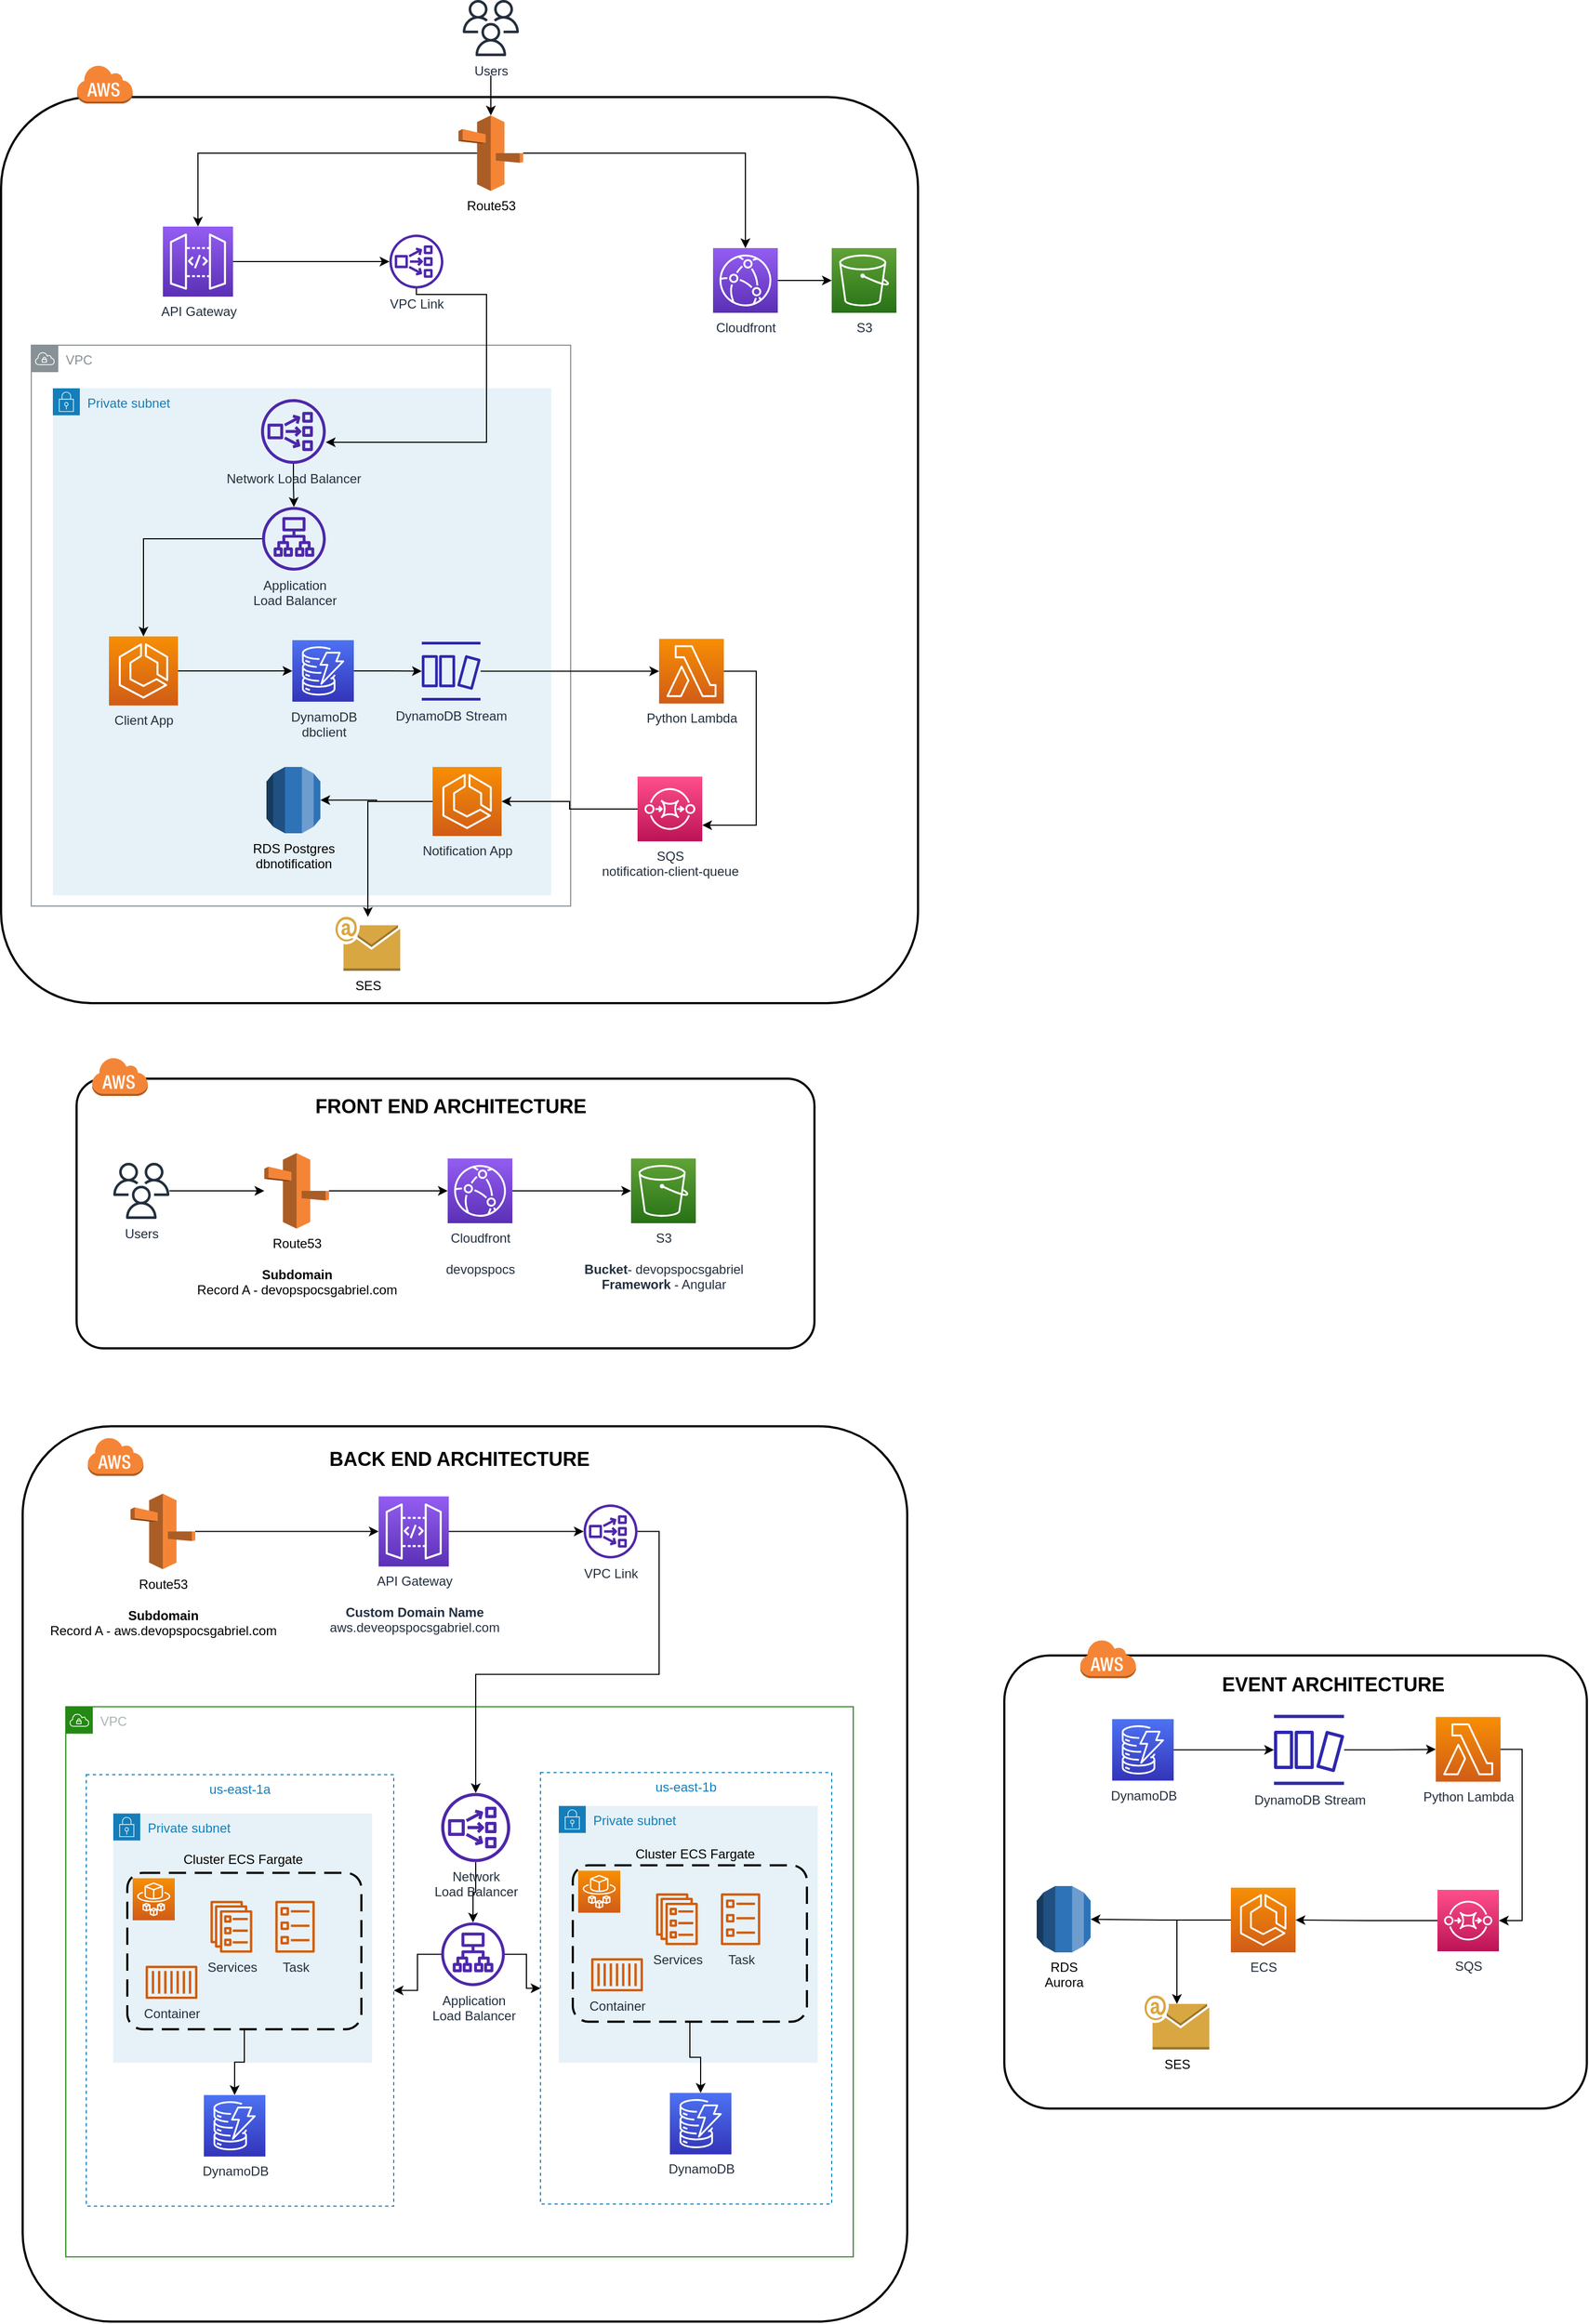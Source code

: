 <mxfile version="21.6.8" type="device">
  <diagram name="Page-1" id="bIdQe-m2kFQkSlxMBiym">
    <mxGraphModel dx="2876" dy="1183" grid="1" gridSize="10" guides="1" tooltips="1" connect="1" arrows="1" fold="1" page="1" pageScale="1" pageWidth="850" pageHeight="1100" math="0" shadow="0">
      <root>
        <mxCell id="0" />
        <mxCell id="1" parent="0" />
        <mxCell id="cJTnM7eICkPb2Z1HvQna-69" value="" style="rounded=1;arcSize=10;dashed=0;strokeWidth=2;" parent="1" vertex="1">
          <mxGeometry x="170" y="1564.75" width="540" height="420" as="geometry" />
        </mxCell>
        <mxCell id="cJTnM7eICkPb2Z1HvQna-52" value="" style="rounded=1;arcSize=10;dashed=0;strokeWidth=2;" parent="1" vertex="1">
          <mxGeometry x="-740" y="1352.25" width="820" height="830" as="geometry" />
        </mxCell>
        <mxCell id="cJTnM7eICkPb2Z1HvQna-22" value="VPC" style="points=[[0,0],[0.25,0],[0.5,0],[0.75,0],[1,0],[1,0.25],[1,0.5],[1,0.75],[1,1],[0.75,1],[0.5,1],[0.25,1],[0,1],[0,0.75],[0,0.5],[0,0.25]];outlineConnect=0;gradientColor=none;html=1;whiteSpace=wrap;fontSize=12;fontStyle=0;container=1;pointerEvents=0;collapsible=0;recursiveResize=0;shape=mxgraph.aws4.group;grIcon=mxgraph.aws4.group_vpc;strokeColor=#248814;fillColor=none;verticalAlign=top;align=left;spacingLeft=30;fontColor=#AAB7B8;dashed=0;" parent="1" vertex="1">
          <mxGeometry x="-700" y="1612.25" width="730" height="510" as="geometry" />
        </mxCell>
        <mxCell id="cJTnM7eICkPb2Z1HvQna-28" value="us-east-1b" style="fillColor=none;strokeColor=#147EBA;dashed=1;verticalAlign=top;fontStyle=0;fontColor=#147EBA;whiteSpace=wrap;html=1;" parent="cJTnM7eICkPb2Z1HvQna-22" vertex="1">
          <mxGeometry x="440" y="61" width="270" height="400" as="geometry" />
        </mxCell>
        <mxCell id="cJTnM7eICkPb2Z1HvQna-27" value="us-east-1a" style="fillColor=none;strokeColor=#147EBA;dashed=1;verticalAlign=top;fontStyle=0;fontColor=#147EBA;whiteSpace=wrap;html=1;" parent="cJTnM7eICkPb2Z1HvQna-22" vertex="1">
          <mxGeometry x="19" y="63" width="285" height="400" as="geometry" />
        </mxCell>
        <mxCell id="mU7p_I5N7rHKl6342Qa2-10" style="edgeStyle=orthogonalEdgeStyle;rounded=0;orthogonalLoop=1;jettySize=auto;html=1;" parent="cJTnM7eICkPb2Z1HvQna-22" source="cJTnM7eICkPb2Z1HvQna-20" target="cJTnM7eICkPb2Z1HvQna-28" edge="1">
          <mxGeometry relative="1" as="geometry" />
        </mxCell>
        <mxCell id="mU7p_I5N7rHKl6342Qa2-11" style="edgeStyle=orthogonalEdgeStyle;rounded=0;orthogonalLoop=1;jettySize=auto;html=1;" parent="cJTnM7eICkPb2Z1HvQna-22" source="cJTnM7eICkPb2Z1HvQna-20" target="cJTnM7eICkPb2Z1HvQna-27" edge="1">
          <mxGeometry relative="1" as="geometry" />
        </mxCell>
        <mxCell id="cJTnM7eICkPb2Z1HvQna-20" value="Application &lt;br&gt;Load Balancer" style="sketch=0;outlineConnect=0;fontColor=#232F3E;gradientColor=none;fillColor=#4D27AA;strokeColor=none;dashed=0;verticalLabelPosition=bottom;verticalAlign=top;align=center;html=1;fontSize=12;fontStyle=0;aspect=fixed;pointerEvents=1;shape=mxgraph.aws4.application_load_balancer;" parent="cJTnM7eICkPb2Z1HvQna-22" vertex="1">
          <mxGeometry x="348" y="200" width="59" height="59" as="geometry" />
        </mxCell>
        <mxCell id="cJTnM7eICkPb2Z1HvQna-19" value="Private subnet" style="points=[[0,0],[0.25,0],[0.5,0],[0.75,0],[1,0],[1,0.25],[1,0.5],[1,0.75],[1,1],[0.75,1],[0.5,1],[0.25,1],[0,1],[0,0.75],[0,0.5],[0,0.25]];outlineConnect=0;gradientColor=none;html=1;whiteSpace=wrap;fontSize=12;fontStyle=0;container=1;pointerEvents=0;collapsible=0;recursiveResize=0;shape=mxgraph.aws4.group;grIcon=mxgraph.aws4.group_security_group;grStroke=0;strokeColor=#147EBA;fillColor=#E6F2F8;verticalAlign=top;align=left;spacingLeft=30;fontColor=#147EBA;dashed=0;" parent="cJTnM7eICkPb2Z1HvQna-22" vertex="1">
          <mxGeometry x="44" y="99" width="240" height="231" as="geometry" />
        </mxCell>
        <mxCell id="cJTnM7eICkPb2Z1HvQna-29" value="" style="rounded=1;arcSize=10;dashed=1;strokeColor=#000000;fillColor=none;gradientColor=none;dashPattern=8 4;strokeWidth=2;" parent="cJTnM7eICkPb2Z1HvQna-19" vertex="1">
          <mxGeometry x="13" y="55" width="217" height="145" as="geometry" />
        </mxCell>
        <mxCell id="cJTnM7eICkPb2Z1HvQna-30" value="" style="sketch=0;points=[[0,0,0],[0.25,0,0],[0.5,0,0],[0.75,0,0],[1,0,0],[0,1,0],[0.25,1,0],[0.5,1,0],[0.75,1,0],[1,1,0],[0,0.25,0],[0,0.5,0],[0,0.75,0],[1,0.25,0],[1,0.5,0],[1,0.75,0]];outlineConnect=0;fontColor=#232F3E;gradientColor=#F78E04;gradientDirection=north;fillColor=#D05C17;strokeColor=#ffffff;dashed=0;verticalLabelPosition=bottom;verticalAlign=top;align=center;html=1;fontSize=12;fontStyle=0;aspect=fixed;shape=mxgraph.aws4.resourceIcon;resIcon=mxgraph.aws4.fargate;" parent="cJTnM7eICkPb2Z1HvQna-19" vertex="1">
          <mxGeometry x="18" y="60" width="39" height="39" as="geometry" />
        </mxCell>
        <mxCell id="cJTnM7eICkPb2Z1HvQna-31" value="Task" style="sketch=0;outlineConnect=0;fontColor=#232F3E;gradientColor=none;fillColor=#D45B07;strokeColor=none;dashed=0;verticalLabelPosition=bottom;verticalAlign=top;align=center;html=1;fontSize=12;fontStyle=0;aspect=fixed;pointerEvents=1;shape=mxgraph.aws4.ecs_task;" parent="cJTnM7eICkPb2Z1HvQna-19" vertex="1">
          <mxGeometry x="150" y="81" width="37" height="48" as="geometry" />
        </mxCell>
        <mxCell id="cJTnM7eICkPb2Z1HvQna-32" value="Services" style="sketch=0;outlineConnect=0;fontColor=#232F3E;gradientColor=none;fillColor=#D45B07;strokeColor=none;dashed=0;verticalLabelPosition=bottom;verticalAlign=top;align=center;html=1;fontSize=12;fontStyle=0;aspect=fixed;pointerEvents=1;shape=mxgraph.aws4.ecs_service;" parent="cJTnM7eICkPb2Z1HvQna-19" vertex="1">
          <mxGeometry x="90" y="81" width="39" height="48" as="geometry" />
        </mxCell>
        <mxCell id="cJTnM7eICkPb2Z1HvQna-33" value="Container" style="sketch=0;outlineConnect=0;fontColor=#232F3E;gradientColor=none;fillColor=#D45B07;strokeColor=none;dashed=0;verticalLabelPosition=bottom;verticalAlign=top;align=center;html=1;fontSize=12;fontStyle=0;aspect=fixed;pointerEvents=1;shape=mxgraph.aws4.container_1;" parent="cJTnM7eICkPb2Z1HvQna-19" vertex="1">
          <mxGeometry x="30" y="141" width="48" height="31" as="geometry" />
        </mxCell>
        <mxCell id="cJTnM7eICkPb2Z1HvQna-34" value="Private subnet" style="points=[[0,0],[0.25,0],[0.5,0],[0.75,0],[1,0],[1,0.25],[1,0.5],[1,0.75],[1,1],[0.75,1],[0.5,1],[0.25,1],[0,1],[0,0.75],[0,0.5],[0,0.25]];outlineConnect=0;gradientColor=none;html=1;whiteSpace=wrap;fontSize=12;fontStyle=0;container=1;pointerEvents=0;collapsible=0;recursiveResize=0;shape=mxgraph.aws4.group;grIcon=mxgraph.aws4.group_security_group;grStroke=0;strokeColor=#147EBA;fillColor=#E6F2F8;verticalAlign=top;align=left;spacingLeft=30;fontColor=#147EBA;dashed=0;" parent="cJTnM7eICkPb2Z1HvQna-22" vertex="1">
          <mxGeometry x="457" y="92" width="240" height="238" as="geometry" />
        </mxCell>
        <mxCell id="cJTnM7eICkPb2Z1HvQna-35" value="" style="rounded=1;arcSize=10;dashed=1;strokeColor=#000000;fillColor=none;gradientColor=none;dashPattern=8 4;strokeWidth=2;" parent="cJTnM7eICkPb2Z1HvQna-34" vertex="1">
          <mxGeometry x="13" y="55" width="217" height="145" as="geometry" />
        </mxCell>
        <mxCell id="cJTnM7eICkPb2Z1HvQna-36" value="" style="sketch=0;points=[[0,0,0],[0.25,0,0],[0.5,0,0],[0.75,0,0],[1,0,0],[0,1,0],[0.25,1,0],[0.5,1,0],[0.75,1,0],[1,1,0],[0,0.25,0],[0,0.5,0],[0,0.75,0],[1,0.25,0],[1,0.5,0],[1,0.75,0]];outlineConnect=0;fontColor=#232F3E;gradientColor=#F78E04;gradientDirection=north;fillColor=#D05C17;strokeColor=#ffffff;dashed=0;verticalLabelPosition=bottom;verticalAlign=top;align=center;html=1;fontSize=12;fontStyle=0;aspect=fixed;shape=mxgraph.aws4.resourceIcon;resIcon=mxgraph.aws4.fargate;" parent="cJTnM7eICkPb2Z1HvQna-34" vertex="1">
          <mxGeometry x="18" y="60" width="39" height="39" as="geometry" />
        </mxCell>
        <mxCell id="cJTnM7eICkPb2Z1HvQna-37" value="Task" style="sketch=0;outlineConnect=0;fontColor=#232F3E;gradientColor=none;fillColor=#D45B07;strokeColor=none;dashed=0;verticalLabelPosition=bottom;verticalAlign=top;align=center;html=1;fontSize=12;fontStyle=0;aspect=fixed;pointerEvents=1;shape=mxgraph.aws4.ecs_task;" parent="cJTnM7eICkPb2Z1HvQna-34" vertex="1">
          <mxGeometry x="150" y="81" width="37" height="48" as="geometry" />
        </mxCell>
        <mxCell id="cJTnM7eICkPb2Z1HvQna-38" value="Services" style="sketch=0;outlineConnect=0;fontColor=#232F3E;gradientColor=none;fillColor=#D45B07;strokeColor=none;dashed=0;verticalLabelPosition=bottom;verticalAlign=top;align=center;html=1;fontSize=12;fontStyle=0;aspect=fixed;pointerEvents=1;shape=mxgraph.aws4.ecs_service;" parent="cJTnM7eICkPb2Z1HvQna-34" vertex="1">
          <mxGeometry x="90" y="81" width="39" height="48" as="geometry" />
        </mxCell>
        <mxCell id="cJTnM7eICkPb2Z1HvQna-39" value="Container" style="sketch=0;outlineConnect=0;fontColor=#232F3E;gradientColor=none;fillColor=#D45B07;strokeColor=none;dashed=0;verticalLabelPosition=bottom;verticalAlign=top;align=center;html=1;fontSize=12;fontStyle=0;aspect=fixed;pointerEvents=1;shape=mxgraph.aws4.container_1;" parent="cJTnM7eICkPb2Z1HvQna-34" vertex="1">
          <mxGeometry x="30" y="141" width="48" height="31" as="geometry" />
        </mxCell>
        <mxCell id="cJTnM7eICkPb2Z1HvQna-40" value="Cluster ECS Fargate" style="text;html=1;strokeColor=none;fillColor=none;align=center;verticalAlign=middle;whiteSpace=wrap;rounded=0;" parent="cJTnM7eICkPb2Z1HvQna-22" vertex="1">
          <mxGeometry x="106.5" y="127" width="115" height="30" as="geometry" />
        </mxCell>
        <mxCell id="cJTnM7eICkPb2Z1HvQna-41" value="Cluster ECS Fargate" style="text;html=1;strokeColor=none;fillColor=none;align=center;verticalAlign=middle;whiteSpace=wrap;rounded=0;" parent="cJTnM7eICkPb2Z1HvQna-22" vertex="1">
          <mxGeometry x="525.5" y="122" width="115" height="30" as="geometry" />
        </mxCell>
        <mxCell id="cJTnM7eICkPb2Z1HvQna-42" value="DynamoDB" style="sketch=0;points=[[0,0,0],[0.25,0,0],[0.5,0,0],[0.75,0,0],[1,0,0],[0,1,0],[0.25,1,0],[0.5,1,0],[0.75,1,0],[1,1,0],[0,0.25,0],[0,0.5,0],[0,0.75,0],[1,0.25,0],[1,0.5,0],[1,0.75,0]];outlineConnect=0;fontColor=#232F3E;gradientColor=#4D72F3;gradientDirection=north;fillColor=#3334B9;strokeColor=#ffffff;dashed=0;verticalLabelPosition=bottom;verticalAlign=top;align=center;html=1;fontSize=12;fontStyle=0;aspect=fixed;shape=mxgraph.aws4.resourceIcon;resIcon=mxgraph.aws4.dynamodb;" parent="cJTnM7eICkPb2Z1HvQna-22" vertex="1">
          <mxGeometry x="128" y="360" width="57" height="57" as="geometry" />
        </mxCell>
        <mxCell id="cJTnM7eICkPb2Z1HvQna-45" value="DynamoDB" style="sketch=0;points=[[0,0,0],[0.25,0,0],[0.5,0,0],[0.75,0,0],[1,0,0],[0,1,0],[0.25,1,0],[0.5,1,0],[0.75,1,0],[1,1,0],[0,0.25,0],[0,0.5,0],[0,0.75,0],[1,0.25,0],[1,0.5,0],[1,0.75,0]];outlineConnect=0;fontColor=#232F3E;gradientColor=#4D72F3;gradientDirection=north;fillColor=#3334B9;strokeColor=#ffffff;dashed=0;verticalLabelPosition=bottom;verticalAlign=top;align=center;html=1;fontSize=12;fontStyle=0;aspect=fixed;shape=mxgraph.aws4.resourceIcon;resIcon=mxgraph.aws4.dynamodb;" parent="cJTnM7eICkPb2Z1HvQna-22" vertex="1">
          <mxGeometry x="560" y="358" width="57" height="57" as="geometry" />
        </mxCell>
        <mxCell id="cJTnM7eICkPb2Z1HvQna-50" style="edgeStyle=orthogonalEdgeStyle;rounded=0;orthogonalLoop=1;jettySize=auto;html=1;" parent="cJTnM7eICkPb2Z1HvQna-22" source="cJTnM7eICkPb2Z1HvQna-29" target="cJTnM7eICkPb2Z1HvQna-42" edge="1">
          <mxGeometry relative="1" as="geometry" />
        </mxCell>
        <mxCell id="cJTnM7eICkPb2Z1HvQna-51" style="edgeStyle=orthogonalEdgeStyle;rounded=0;orthogonalLoop=1;jettySize=auto;html=1;" parent="cJTnM7eICkPb2Z1HvQna-22" source="cJTnM7eICkPb2Z1HvQna-35" target="cJTnM7eICkPb2Z1HvQna-45" edge="1">
          <mxGeometry relative="1" as="geometry" />
        </mxCell>
        <mxCell id="mU7p_I5N7rHKl6342Qa2-9" style="edgeStyle=orthogonalEdgeStyle;rounded=0;orthogonalLoop=1;jettySize=auto;html=1;" parent="cJTnM7eICkPb2Z1HvQna-22" source="mU7p_I5N7rHKl6342Qa2-8" target="cJTnM7eICkPb2Z1HvQna-20" edge="1">
          <mxGeometry relative="1" as="geometry" />
        </mxCell>
        <mxCell id="mU7p_I5N7rHKl6342Qa2-8" value="Network &lt;br&gt;Load Balancer" style="sketch=0;outlineConnect=0;fontColor=#232F3E;gradientColor=none;fillColor=#4D27AA;strokeColor=none;dashed=0;verticalLabelPosition=bottom;verticalAlign=top;align=center;html=1;fontSize=12;fontStyle=0;aspect=fixed;pointerEvents=1;shape=mxgraph.aws4.network_load_balancer;" parent="cJTnM7eICkPb2Z1HvQna-22" vertex="1">
          <mxGeometry x="348" y="80" width="64" height="64" as="geometry" />
        </mxCell>
        <mxCell id="cJTnM7eICkPb2Z1HvQna-6" value="" style="rounded=1;arcSize=10;dashed=0;strokeWidth=2;" parent="1" vertex="1">
          <mxGeometry x="-690" y="1030" width="684" height="250" as="geometry" />
        </mxCell>
        <mxCell id="4QNFVDt9j0FX0xcUxFgS-77" value="" style="rounded=1;arcSize=10;dashed=0;strokeWidth=2;" parent="1" vertex="1">
          <mxGeometry x="-760" y="120" width="850" height="840" as="geometry" />
        </mxCell>
        <mxCell id="4QNFVDt9j0FX0xcUxFgS-61" value="Private subnet" style="points=[[0,0],[0.25,0],[0.5,0],[0.75,0],[1,0],[1,0.25],[1,0.5],[1,0.75],[1,1],[0.75,1],[0.5,1],[0.25,1],[0,1],[0,0.75],[0,0.5],[0,0.25]];outlineConnect=0;gradientColor=none;html=1;whiteSpace=wrap;fontSize=12;fontStyle=0;container=1;pointerEvents=0;collapsible=0;recursiveResize=0;shape=mxgraph.aws4.group;grIcon=mxgraph.aws4.group_security_group;grStroke=0;strokeColor=#147EBA;fillColor=#E6F2F8;verticalAlign=top;align=left;spacingLeft=30;fontColor=#147EBA;dashed=0;" parent="1" vertex="1">
          <mxGeometry x="-712" y="390" width="462" height="470" as="geometry" />
        </mxCell>
        <mxCell id="4QNFVDt9j0FX0xcUxFgS-63" value="VPC" style="sketch=0;outlineConnect=0;gradientColor=none;html=1;whiteSpace=wrap;fontSize=12;fontStyle=0;shape=mxgraph.aws4.group;grIcon=mxgraph.aws4.group_vpc;strokeColor=#879196;fillColor=none;verticalAlign=top;align=left;spacingLeft=30;fontColor=#879196;dashed=0;" parent="4QNFVDt9j0FX0xcUxFgS-61" vertex="1">
          <mxGeometry x="-20" y="-40" width="500" height="520" as="geometry" />
        </mxCell>
        <mxCell id="4QNFVDt9j0FX0xcUxFgS-36" value="Client App" style="sketch=0;points=[[0,0,0],[0.25,0,0],[0.5,0,0],[0.75,0,0],[1,0,0],[0,1,0],[0.25,1,0],[0.5,1,0],[0.75,1,0],[1,1,0],[0,0.25,0],[0,0.5,0],[0,0.75,0],[1,0.25,0],[1,0.5,0],[1,0.75,0]];outlineConnect=0;fontColor=#232F3E;gradientColor=#F78E04;gradientDirection=north;fillColor=#D05C17;strokeColor=#ffffff;dashed=0;verticalLabelPosition=bottom;verticalAlign=top;align=center;html=1;fontSize=12;fontStyle=0;aspect=fixed;shape=mxgraph.aws4.resourceIcon;resIcon=mxgraph.aws4.ecs;" parent="4QNFVDt9j0FX0xcUxFgS-61" vertex="1">
          <mxGeometry x="52" y="230" width="64" height="64" as="geometry" />
        </mxCell>
        <mxCell id="4QNFVDt9j0FX0xcUxFgS-35" value="RDS Postgres&lt;br&gt;dbnotification" style="outlineConnect=0;dashed=0;verticalLabelPosition=bottom;verticalAlign=top;align=center;html=1;shape=mxgraph.aws3.rds;fillColor=#2E73B8;gradientColor=none;" parent="4QNFVDt9j0FX0xcUxFgS-61" vertex="1">
          <mxGeometry x="198" y="351" width="50" height="61.5" as="geometry" />
        </mxCell>
        <mxCell id="mU7p_I5N7rHKl6342Qa2-4" style="edgeStyle=orthogonalEdgeStyle;rounded=0;orthogonalLoop=1;jettySize=auto;html=1;" parent="4QNFVDt9j0FX0xcUxFgS-61" source="4QNFVDt9j0FX0xcUxFgS-64" target="4QNFVDt9j0FX0xcUxFgS-36" edge="1">
          <mxGeometry relative="1" as="geometry" />
        </mxCell>
        <mxCell id="4QNFVDt9j0FX0xcUxFgS-64" value="Application &lt;br&gt;Load Balancer" style="sketch=0;outlineConnect=0;fontColor=#232F3E;gradientColor=none;fillColor=#4D27AA;strokeColor=none;dashed=0;verticalLabelPosition=bottom;verticalAlign=top;align=center;html=1;fontSize=12;fontStyle=0;aspect=fixed;pointerEvents=1;shape=mxgraph.aws4.application_load_balancer;" parent="4QNFVDt9j0FX0xcUxFgS-61" vertex="1">
          <mxGeometry x="194" y="110" width="59" height="59" as="geometry" />
        </mxCell>
        <mxCell id="mU7p_I5N7rHKl6342Qa2-3" style="edgeStyle=orthogonalEdgeStyle;rounded=0;orthogonalLoop=1;jettySize=auto;html=1;" parent="4QNFVDt9j0FX0xcUxFgS-61" source="mU7p_I5N7rHKl6342Qa2-1" target="4QNFVDt9j0FX0xcUxFgS-64" edge="1">
          <mxGeometry relative="1" as="geometry" />
        </mxCell>
        <mxCell id="mU7p_I5N7rHKl6342Qa2-1" value="Network Load Balancer" style="sketch=0;outlineConnect=0;fontColor=#232F3E;gradientColor=none;fillColor=#4D27AA;strokeColor=none;dashed=0;verticalLabelPosition=bottom;verticalAlign=top;align=center;html=1;fontSize=12;fontStyle=0;aspect=fixed;pointerEvents=1;shape=mxgraph.aws4.network_load_balancer;" parent="4QNFVDt9j0FX0xcUxFgS-61" vertex="1">
          <mxGeometry x="193" y="10" width="60" height="60" as="geometry" />
        </mxCell>
        <mxCell id="mU7p_I5N7rHKl6342Qa2-16" style="edgeStyle=orthogonalEdgeStyle;rounded=0;orthogonalLoop=1;jettySize=auto;html=1;" parent="4QNFVDt9j0FX0xcUxFgS-61" source="4QNFVDt9j0FX0xcUxFgS-31" target="mU7p_I5N7rHKl6342Qa2-15" edge="1">
          <mxGeometry relative="1" as="geometry" />
        </mxCell>
        <mxCell id="4QNFVDt9j0FX0xcUxFgS-31" value="DynamoDB&lt;br&gt;dbclient" style="sketch=0;points=[[0,0,0],[0.25,0,0],[0.5,0,0],[0.75,0,0],[1,0,0],[0,1,0],[0.25,1,0],[0.5,1,0],[0.75,1,0],[1,1,0],[0,0.25,0],[0,0.5,0],[0,0.75,0],[1,0.25,0],[1,0.5,0],[1,0.75,0]];outlineConnect=0;fontColor=#232F3E;gradientColor=#4D72F3;gradientDirection=north;fillColor=#3334B9;strokeColor=#ffffff;dashed=0;verticalLabelPosition=bottom;verticalAlign=top;align=center;html=1;fontSize=12;fontStyle=0;aspect=fixed;shape=mxgraph.aws4.resourceIcon;resIcon=mxgraph.aws4.dynamodb;" parent="4QNFVDt9j0FX0xcUxFgS-61" vertex="1">
          <mxGeometry x="222" y="233.5" width="57" height="57" as="geometry" />
        </mxCell>
        <mxCell id="mU7p_I5N7rHKl6342Qa2-14" value="" style="edgeStyle=orthogonalEdgeStyle;rounded=0;orthogonalLoop=1;jettySize=auto;html=1;" parent="4QNFVDt9j0FX0xcUxFgS-61" source="4QNFVDt9j0FX0xcUxFgS-36" target="4QNFVDt9j0FX0xcUxFgS-31" edge="1">
          <mxGeometry relative="1" as="geometry">
            <mxPoint x="253" y="262" as="sourcePoint" />
            <mxPoint x="553" y="224" as="targetPoint" />
          </mxGeometry>
        </mxCell>
        <mxCell id="mU7p_I5N7rHKl6342Qa2-15" value="DynamoDB Stream" style="sketch=0;outlineConnect=0;fontColor=#232F3E;gradientColor=none;fillColor=#2E27AD;strokeColor=none;dashed=0;verticalLabelPosition=bottom;verticalAlign=top;align=center;html=1;fontSize=12;fontStyle=0;aspect=fixed;pointerEvents=1;shape=mxgraph.aws4.dynamodb_stream;" parent="4QNFVDt9j0FX0xcUxFgS-61" vertex="1">
          <mxGeometry x="342" y="235" width="54.5" height="54.5" as="geometry" />
        </mxCell>
        <mxCell id="w5-hcCA26l4gTKn_6m19-19" style="edgeStyle=orthogonalEdgeStyle;rounded=0;orthogonalLoop=1;jettySize=auto;html=1;entryX=1;entryY=0.5;entryDx=0;entryDy=0;entryPerimeter=0;" edge="1" parent="4QNFVDt9j0FX0xcUxFgS-61" source="w5-hcCA26l4gTKn_6m19-16" target="4QNFVDt9j0FX0xcUxFgS-35">
          <mxGeometry relative="1" as="geometry" />
        </mxCell>
        <mxCell id="w5-hcCA26l4gTKn_6m19-16" value="Notification App" style="sketch=0;points=[[0,0,0],[0.25,0,0],[0.5,0,0],[0.75,0,0],[1,0,0],[0,1,0],[0.25,1,0],[0.5,1,0],[0.75,1,0],[1,1,0],[0,0.25,0],[0,0.5,0],[0,0.75,0],[1,0.25,0],[1,0.5,0],[1,0.75,0]];outlineConnect=0;fontColor=#232F3E;gradientColor=#F78E04;gradientDirection=north;fillColor=#D05C17;strokeColor=#ffffff;dashed=0;verticalLabelPosition=bottom;verticalAlign=top;align=center;html=1;fontSize=12;fontStyle=0;aspect=fixed;shape=mxgraph.aws4.resourceIcon;resIcon=mxgraph.aws4.ecs;" vertex="1" parent="4QNFVDt9j0FX0xcUxFgS-61">
          <mxGeometry x="352" y="351" width="64" height="64" as="geometry" />
        </mxCell>
        <mxCell id="4QNFVDt9j0FX0xcUxFgS-39" style="edgeStyle=orthogonalEdgeStyle;rounded=0;orthogonalLoop=1;jettySize=auto;html=1;exitX=0.29;exitY=0.5;exitDx=0;exitDy=0;exitPerimeter=0;" parent="1" source="4QNFVDt9j0FX0xcUxFgS-19" target="4QNFVDt9j0FX0xcUxFgS-28" edge="1">
          <mxGeometry relative="1" as="geometry" />
        </mxCell>
        <mxCell id="4QNFVDt9j0FX0xcUxFgS-40" style="edgeStyle=orthogonalEdgeStyle;rounded=0;orthogonalLoop=1;jettySize=auto;html=1;entryX=0.5;entryY=0;entryDx=0;entryDy=0;entryPerimeter=0;" parent="1" source="4QNFVDt9j0FX0xcUxFgS-19" target="4QNFVDt9j0FX0xcUxFgS-25" edge="1">
          <mxGeometry relative="1" as="geometry">
            <mxPoint x="-180" y="260" as="targetPoint" />
          </mxGeometry>
        </mxCell>
        <mxCell id="4QNFVDt9j0FX0xcUxFgS-19" value="Route53" style="outlineConnect=0;dashed=0;verticalLabelPosition=bottom;verticalAlign=top;align=center;html=1;shape=mxgraph.aws3.route_53;fillColor=#F58536;gradientColor=none;" parent="1" vertex="1">
          <mxGeometry x="-336" y="137" width="60" height="70" as="geometry" />
        </mxCell>
        <mxCell id="4QNFVDt9j0FX0xcUxFgS-22" value="Users" style="sketch=0;outlineConnect=0;fontColor=#232F3E;gradientColor=none;fillColor=#232F3D;strokeColor=none;dashed=0;verticalLabelPosition=bottom;verticalAlign=top;align=center;html=1;fontSize=12;fontStyle=0;aspect=fixed;pointerEvents=1;shape=mxgraph.aws4.users;" parent="1" vertex="1">
          <mxGeometry x="-332" y="30" width="52" height="52" as="geometry" />
        </mxCell>
        <mxCell id="4QNFVDt9j0FX0xcUxFgS-41" style="edgeStyle=orthogonalEdgeStyle;rounded=0;orthogonalLoop=1;jettySize=auto;html=1;entryX=0;entryY=0.5;entryDx=0;entryDy=0;entryPerimeter=0;" parent="1" source="4QNFVDt9j0FX0xcUxFgS-25" target="4QNFVDt9j0FX0xcUxFgS-27" edge="1">
          <mxGeometry relative="1" as="geometry" />
        </mxCell>
        <mxCell id="4QNFVDt9j0FX0xcUxFgS-25" value="Cloudfront" style="sketch=0;points=[[0,0,0],[0.25,0,0],[0.5,0,0],[0.75,0,0],[1,0,0],[0,1,0],[0.25,1,0],[0.5,1,0],[0.75,1,0],[1,1,0],[0,0.25,0],[0,0.5,0],[0,0.75,0],[1,0.25,0],[1,0.5,0],[1,0.75,0]];outlineConnect=0;fontColor=#232F3E;gradientColor=#945DF2;gradientDirection=north;fillColor=#5A30B5;strokeColor=#ffffff;dashed=0;verticalLabelPosition=bottom;verticalAlign=top;align=center;html=1;fontSize=12;fontStyle=0;aspect=fixed;shape=mxgraph.aws4.resourceIcon;resIcon=mxgraph.aws4.cloudfront;" parent="1" vertex="1">
          <mxGeometry x="-100" y="260" width="60" height="60" as="geometry" />
        </mxCell>
        <mxCell id="4QNFVDt9j0FX0xcUxFgS-27" value="S3" style="sketch=0;points=[[0,0,0],[0.25,0,0],[0.5,0,0],[0.75,0,0],[1,0,0],[0,1,0],[0.25,1,0],[0.5,1,0],[0.75,1,0],[1,1,0],[0,0.25,0],[0,0.5,0],[0,0.75,0],[1,0.25,0],[1,0.5,0],[1,0.75,0]];outlineConnect=0;fontColor=#232F3E;gradientColor=#60A337;gradientDirection=north;fillColor=#277116;strokeColor=#ffffff;dashed=0;verticalLabelPosition=bottom;verticalAlign=top;align=center;html=1;fontSize=12;fontStyle=0;aspect=fixed;shape=mxgraph.aws4.resourceIcon;resIcon=mxgraph.aws4.s3;" parent="1" vertex="1">
          <mxGeometry x="10" y="260" width="60" height="60" as="geometry" />
        </mxCell>
        <mxCell id="w5-hcCA26l4gTKn_6m19-20" style="edgeStyle=orthogonalEdgeStyle;rounded=0;orthogonalLoop=1;jettySize=auto;html=1;entryX=1;entryY=0.5;entryDx=0;entryDy=0;entryPerimeter=0;" edge="1" parent="1" source="4QNFVDt9j0FX0xcUxFgS-32" target="w5-hcCA26l4gTKn_6m19-16">
          <mxGeometry relative="1" as="geometry" />
        </mxCell>
        <mxCell id="4QNFVDt9j0FX0xcUxFgS-32" value="SQS&lt;br&gt;notification-client-queue" style="sketch=0;points=[[0,0,0],[0.25,0,0],[0.5,0,0],[0.75,0,0],[1,0,0],[0,1,0],[0.25,1,0],[0.5,1,0],[0.75,1,0],[1,1,0],[0,0.25,0],[0,0.5,0],[0,0.75,0],[1,0.25,0],[1,0.5,0],[1,0.75,0]];outlineConnect=0;fontColor=#232F3E;gradientColor=#FF4F8B;gradientDirection=north;fillColor=#BC1356;strokeColor=#ffffff;dashed=0;verticalLabelPosition=bottom;verticalAlign=top;align=center;html=1;fontSize=12;fontStyle=0;aspect=fixed;shape=mxgraph.aws4.resourceIcon;resIcon=mxgraph.aws4.sqs;" parent="1" vertex="1">
          <mxGeometry x="-170" y="750" width="60" height="60" as="geometry" />
        </mxCell>
        <mxCell id="4QNFVDt9j0FX0xcUxFgS-66" style="edgeStyle=orthogonalEdgeStyle;rounded=0;orthogonalLoop=1;jettySize=auto;html=1;" parent="1" source="4QNFVDt9j0FX0xcUxFgS-28" target="4QNFVDt9j0FX0xcUxFgS-29" edge="1">
          <mxGeometry relative="1" as="geometry" />
        </mxCell>
        <mxCell id="4QNFVDt9j0FX0xcUxFgS-28" value="API Gateway" style="sketch=0;points=[[0,0,0],[0.25,0,0],[0.5,0,0],[0.75,0,0],[1,0,0],[0,1,0],[0.25,1,0],[0.5,1,0],[0.75,1,0],[1,1,0],[0,0.25,0],[0,0.5,0],[0,0.75,0],[1,0.25,0],[1,0.5,0],[1,0.75,0]];outlineConnect=0;fontColor=#232F3E;gradientColor=#945DF2;gradientDirection=north;fillColor=#5A30B5;strokeColor=#ffffff;dashed=0;verticalLabelPosition=bottom;verticalAlign=top;align=center;html=1;fontSize=12;fontStyle=0;aspect=fixed;shape=mxgraph.aws4.resourceIcon;resIcon=mxgraph.aws4.api_gateway;" parent="1" vertex="1">
          <mxGeometry x="-610" y="240" width="65" height="65" as="geometry" />
        </mxCell>
        <mxCell id="4QNFVDt9j0FX0xcUxFgS-78" value="" style="dashed=0;html=1;shape=mxgraph.aws3.cloud;fillColor=#F58536;gradientColor=none;dashed=0;" parent="1" vertex="1">
          <mxGeometry x="-690" y="90" width="52" height="36" as="geometry" />
        </mxCell>
        <mxCell id="4QNFVDt9j0FX0xcUxFgS-84" value="" style="endArrow=classic;html=1;rounded=0;entryX=0.5;entryY=0;entryDx=0;entryDy=0;entryPerimeter=0;" parent="1" target="4QNFVDt9j0FX0xcUxFgS-19" edge="1">
          <mxGeometry width="50" height="50" relative="1" as="geometry">
            <mxPoint x="-306" y="100" as="sourcePoint" />
            <mxPoint x="-260" y="80" as="targetPoint" />
          </mxGeometry>
        </mxCell>
        <mxCell id="cJTnM7eICkPb2Z1HvQna-10" style="edgeStyle=orthogonalEdgeStyle;rounded=0;orthogonalLoop=1;jettySize=auto;html=1;" parent="1" source="cJTnM7eICkPb2Z1HvQna-1" target="cJTnM7eICkPb2Z1HvQna-4" edge="1">
          <mxGeometry relative="1" as="geometry" />
        </mxCell>
        <mxCell id="cJTnM7eICkPb2Z1HvQna-1" value="Route53&lt;br&gt;&lt;br&gt;&lt;b&gt;Subdomain&lt;/b&gt;&lt;br&gt;Record A - devopspocsgabriel.com" style="outlineConnect=0;dashed=0;verticalLabelPosition=bottom;verticalAlign=top;align=center;html=1;shape=mxgraph.aws3.route_53;fillColor=#F58536;gradientColor=none;" parent="1" vertex="1">
          <mxGeometry x="-516" y="1099" width="60" height="70" as="geometry" />
        </mxCell>
        <mxCell id="cJTnM7eICkPb2Z1HvQna-9" style="edgeStyle=orthogonalEdgeStyle;rounded=0;orthogonalLoop=1;jettySize=auto;html=1;" parent="1" source="cJTnM7eICkPb2Z1HvQna-2" target="cJTnM7eICkPb2Z1HvQna-1" edge="1">
          <mxGeometry relative="1" as="geometry" />
        </mxCell>
        <mxCell id="cJTnM7eICkPb2Z1HvQna-2" value="Users" style="sketch=0;outlineConnect=0;fontColor=#232F3E;gradientColor=none;fillColor=#232F3D;strokeColor=none;dashed=0;verticalLabelPosition=bottom;verticalAlign=top;align=center;html=1;fontSize=12;fontStyle=0;aspect=fixed;pointerEvents=1;shape=mxgraph.aws4.users;" parent="1" vertex="1">
          <mxGeometry x="-656" y="1108" width="52" height="52" as="geometry" />
        </mxCell>
        <mxCell id="cJTnM7eICkPb2Z1HvQna-11" style="edgeStyle=orthogonalEdgeStyle;rounded=0;orthogonalLoop=1;jettySize=auto;html=1;" parent="1" source="cJTnM7eICkPb2Z1HvQna-4" target="cJTnM7eICkPb2Z1HvQna-5" edge="1">
          <mxGeometry relative="1" as="geometry" />
        </mxCell>
        <mxCell id="cJTnM7eICkPb2Z1HvQna-4" value="Cloudfront&lt;br&gt;&lt;br&gt;devopspocs" style="sketch=0;points=[[0,0,0],[0.25,0,0],[0.5,0,0],[0.75,0,0],[1,0,0],[0,1,0],[0.25,1,0],[0.5,1,0],[0.75,1,0],[1,1,0],[0,0.25,0],[0,0.5,0],[0,0.75,0],[1,0.25,0],[1,0.5,0],[1,0.75,0]];outlineConnect=0;fontColor=#232F3E;gradientColor=#945DF2;gradientDirection=north;fillColor=#5A30B5;strokeColor=#ffffff;dashed=0;verticalLabelPosition=bottom;verticalAlign=top;align=center;html=1;fontSize=12;fontStyle=0;aspect=fixed;shape=mxgraph.aws4.resourceIcon;resIcon=mxgraph.aws4.cloudfront;" parent="1" vertex="1">
          <mxGeometry x="-346" y="1104" width="60" height="60" as="geometry" />
        </mxCell>
        <mxCell id="cJTnM7eICkPb2Z1HvQna-5" value="S3&lt;br&gt;&lt;br&gt;&lt;b&gt;Bucket&lt;/b&gt;- devopspocsgabriel&lt;br&gt;&lt;b&gt;Framework &lt;/b&gt;- Angular" style="sketch=0;points=[[0,0,0],[0.25,0,0],[0.5,0,0],[0.75,0,0],[1,0,0],[0,1,0],[0.25,1,0],[0.5,1,0],[0.75,1,0],[1,1,0],[0,0.25,0],[0,0.5,0],[0,0.75,0],[1,0.25,0],[1,0.5,0],[1,0.75,0]];outlineConnect=0;fontColor=#232F3E;gradientColor=#60A337;gradientDirection=north;fillColor=#277116;strokeColor=#ffffff;dashed=0;verticalLabelPosition=bottom;verticalAlign=top;align=center;html=1;fontSize=12;fontStyle=0;aspect=fixed;shape=mxgraph.aws4.resourceIcon;resIcon=mxgraph.aws4.s3;" parent="1" vertex="1">
          <mxGeometry x="-176" y="1104" width="60" height="60" as="geometry" />
        </mxCell>
        <mxCell id="cJTnM7eICkPb2Z1HvQna-7" value="" style="dashed=0;html=1;shape=mxgraph.aws3.cloud;fillColor=#F58536;gradientColor=none;dashed=0;" parent="1" vertex="1">
          <mxGeometry x="-676" y="1010" width="52" height="36" as="geometry" />
        </mxCell>
        <mxCell id="cJTnM7eICkPb2Z1HvQna-8" value="FRONT END ARCHITECTURE" style="text;html=1;strokeColor=none;fillColor=none;align=center;verticalAlign=middle;whiteSpace=wrap;rounded=0;fontStyle=1;fontSize=18;" parent="1" vertex="1">
          <mxGeometry x="-508" y="1041" width="330" height="30" as="geometry" />
        </mxCell>
        <mxCell id="cJTnM7eICkPb2Z1HvQna-46" style="edgeStyle=orthogonalEdgeStyle;rounded=0;orthogonalLoop=1;jettySize=auto;html=1;" parent="1" source="cJTnM7eICkPb2Z1HvQna-12" target="cJTnM7eICkPb2Z1HvQna-15" edge="1">
          <mxGeometry relative="1" as="geometry" />
        </mxCell>
        <mxCell id="cJTnM7eICkPb2Z1HvQna-12" value="Route53&lt;br&gt;&lt;br&gt;&lt;b&gt;Subdomain&lt;/b&gt;&lt;br&gt;Record A - aws.devopspocsgabriel.com" style="outlineConnect=0;dashed=0;verticalLabelPosition=bottom;verticalAlign=top;align=center;html=1;shape=mxgraph.aws3.route_53;fillColor=#F58536;gradientColor=none;" parent="1" vertex="1">
          <mxGeometry x="-640" y="1414.75" width="60" height="70" as="geometry" />
        </mxCell>
        <mxCell id="cJTnM7eICkPb2Z1HvQna-47" style="edgeStyle=orthogonalEdgeStyle;rounded=0;orthogonalLoop=1;jettySize=auto;html=1;" parent="1" source="cJTnM7eICkPb2Z1HvQna-15" target="cJTnM7eICkPb2Z1HvQna-16" edge="1">
          <mxGeometry relative="1" as="geometry" />
        </mxCell>
        <mxCell id="cJTnM7eICkPb2Z1HvQna-15" value="API Gateway&lt;br&gt;&lt;br&gt;&lt;b&gt;Custom Domain Name&lt;/b&gt;&lt;br&gt;aws.deveopspocsgabriel.com" style="sketch=0;points=[[0,0,0],[0.25,0,0],[0.5,0,0],[0.75,0,0],[1,0,0],[0,1,0],[0.25,1,0],[0.5,1,0],[0.75,1,0],[1,1,0],[0,0.25,0],[0,0.5,0],[0,0.75,0],[1,0.25,0],[1,0.5,0],[1,0.75,0]];outlineConnect=0;fontColor=#232F3E;gradientColor=#945DF2;gradientDirection=north;fillColor=#5A30B5;strokeColor=#ffffff;dashed=0;verticalLabelPosition=bottom;verticalAlign=top;align=center;html=1;fontSize=12;fontStyle=0;aspect=fixed;shape=mxgraph.aws4.resourceIcon;resIcon=mxgraph.aws4.api_gateway;" parent="1" vertex="1">
          <mxGeometry x="-410" y="1417.25" width="65" height="65" as="geometry" />
        </mxCell>
        <mxCell id="cJTnM7eICkPb2Z1HvQna-48" style="edgeStyle=orthogonalEdgeStyle;rounded=0;orthogonalLoop=1;jettySize=auto;html=1;" parent="1" source="cJTnM7eICkPb2Z1HvQna-16" target="mU7p_I5N7rHKl6342Qa2-8" edge="1">
          <mxGeometry relative="1" as="geometry">
            <Array as="points">
              <mxPoint x="-150" y="1450.25" />
              <mxPoint x="-150" y="1582.25" />
              <mxPoint x="-320" y="1582.25" />
            </Array>
          </mxGeometry>
        </mxCell>
        <mxCell id="cJTnM7eICkPb2Z1HvQna-16" value="VPC Link" style="sketch=0;outlineConnect=0;fontColor=#232F3E;gradientColor=none;fillColor=#4D27AA;strokeColor=none;dashed=0;verticalLabelPosition=bottom;verticalAlign=top;align=center;html=1;fontSize=12;fontStyle=0;aspect=fixed;pointerEvents=1;shape=mxgraph.aws4.network_load_balancer;" parent="1" vertex="1">
          <mxGeometry x="-220" y="1424.75" width="50" height="50" as="geometry" />
        </mxCell>
        <mxCell id="cJTnM7eICkPb2Z1HvQna-53" value="" style="dashed=0;html=1;shape=mxgraph.aws3.cloud;fillColor=#F58536;gradientColor=none;dashed=0;" parent="1" vertex="1">
          <mxGeometry x="-680" y="1362.25" width="52" height="36" as="geometry" />
        </mxCell>
        <mxCell id="cJTnM7eICkPb2Z1HvQna-60" style="edgeStyle=orthogonalEdgeStyle;rounded=0;orthogonalLoop=1;jettySize=auto;html=1;" parent="1" source="cJTnM7eICkPb2Z1HvQna-54" target="cJTnM7eICkPb2Z1HvQna-55" edge="1">
          <mxGeometry relative="1" as="geometry" />
        </mxCell>
        <mxCell id="cJTnM7eICkPb2Z1HvQna-54" value="DynamoDB" style="sketch=0;points=[[0,0,0],[0.25,0,0],[0.5,0,0],[0.75,0,0],[1,0,0],[0,1,0],[0.25,1,0],[0.5,1,0],[0.75,1,0],[1,1,0],[0,0.25,0],[0,0.5,0],[0,0.75,0],[1,0.25,0],[1,0.5,0],[1,0.75,0]];outlineConnect=0;fontColor=#232F3E;gradientColor=#4D72F3;gradientDirection=north;fillColor=#3334B9;strokeColor=#ffffff;dashed=0;verticalLabelPosition=bottom;verticalAlign=top;align=center;html=1;fontSize=12;fontStyle=0;aspect=fixed;shape=mxgraph.aws4.resourceIcon;resIcon=mxgraph.aws4.dynamodb;" parent="1" vertex="1">
          <mxGeometry x="270" y="1623.75" width="57" height="57" as="geometry" />
        </mxCell>
        <mxCell id="w5-hcCA26l4gTKn_6m19-8" style="edgeStyle=orthogonalEdgeStyle;rounded=0;orthogonalLoop=1;jettySize=auto;html=1;" edge="1" parent="1" source="cJTnM7eICkPb2Z1HvQna-55" target="cJTnM7eICkPb2Z1HvQna-58">
          <mxGeometry relative="1" as="geometry" />
        </mxCell>
        <mxCell id="cJTnM7eICkPb2Z1HvQna-55" value="DynamoDB Stream" style="sketch=0;outlineConnect=0;fontColor=#232F3E;gradientColor=none;fillColor=#2E27AD;strokeColor=none;dashed=0;verticalLabelPosition=bottom;verticalAlign=top;align=center;html=1;fontSize=12;fontStyle=0;aspect=fixed;pointerEvents=1;shape=mxgraph.aws4.dynamodb_stream;" parent="1" vertex="1">
          <mxGeometry x="420" y="1619.75" width="65" height="65" as="geometry" />
        </mxCell>
        <mxCell id="w5-hcCA26l4gTKn_6m19-9" style="edgeStyle=orthogonalEdgeStyle;rounded=0;orthogonalLoop=1;jettySize=auto;html=1;" edge="1" parent="1" source="cJTnM7eICkPb2Z1HvQna-58" target="cJTnM7eICkPb2Z1HvQna-63">
          <mxGeometry relative="1" as="geometry">
            <Array as="points">
              <mxPoint x="650" y="1651.75" />
              <mxPoint x="650" y="1810.5" />
            </Array>
          </mxGeometry>
        </mxCell>
        <mxCell id="cJTnM7eICkPb2Z1HvQna-58" value="Python Lambda" style="sketch=0;points=[[0,0,0],[0.25,0,0],[0.5,0,0],[0.75,0,0],[1,0,0],[0,1,0],[0.25,1,0],[0.5,1,0],[0.75,1,0],[1,1,0],[0,0.25,0],[0,0.5,0],[0,0.75,0],[1,0.25,0],[1,0.5,0],[1,0.75,0]];outlineConnect=0;fontColor=#232F3E;gradientColor=#F78E04;gradientDirection=north;fillColor=#D05C17;strokeColor=#ffffff;dashed=0;verticalLabelPosition=bottom;verticalAlign=top;align=center;html=1;fontSize=12;fontStyle=0;aspect=fixed;shape=mxgraph.aws4.resourceIcon;resIcon=mxgraph.aws4.lambda;" parent="1" vertex="1">
          <mxGeometry x="570" y="1621.75" width="60" height="60" as="geometry" />
        </mxCell>
        <mxCell id="w5-hcCA26l4gTKn_6m19-11" style="edgeStyle=orthogonalEdgeStyle;rounded=0;orthogonalLoop=1;jettySize=auto;html=1;entryX=1;entryY=0.5;entryDx=0;entryDy=0;entryPerimeter=0;" edge="1" parent="1" source="cJTnM7eICkPb2Z1HvQna-63" target="w5-hcCA26l4gTKn_6m19-10">
          <mxGeometry relative="1" as="geometry" />
        </mxCell>
        <mxCell id="cJTnM7eICkPb2Z1HvQna-63" value="SQS" style="sketch=0;points=[[0,0,0],[0.25,0,0],[0.5,0,0],[0.75,0,0],[1,0,0],[0,1,0],[0.25,1,0],[0.5,1,0],[0.75,1,0],[1,1,0],[0,0.25,0],[0,0.5,0],[0,0.75,0],[1,0.25,0],[1,0.5,0],[1,0.75,0]];outlineConnect=0;fontColor=#232F3E;gradientColor=#FF4F8B;gradientDirection=north;fillColor=#BC1356;strokeColor=#ffffff;dashed=0;verticalLabelPosition=bottom;verticalAlign=top;align=center;html=1;fontSize=12;fontStyle=0;aspect=fixed;shape=mxgraph.aws4.resourceIcon;resIcon=mxgraph.aws4.sqs;" parent="1" vertex="1">
          <mxGeometry x="571.5" y="1782" width="57" height="57" as="geometry" />
        </mxCell>
        <mxCell id="cJTnM7eICkPb2Z1HvQna-65" value="SES" style="outlineConnect=0;dashed=0;verticalLabelPosition=bottom;verticalAlign=top;align=center;html=1;shape=mxgraph.aws3.email;fillColor=#D9A741;gradientColor=none;" parent="1" vertex="1">
          <mxGeometry x="300" y="1880" width="60" height="50" as="geometry" />
        </mxCell>
        <mxCell id="cJTnM7eICkPb2Z1HvQna-71" value="" style="dashed=0;html=1;shape=mxgraph.aws3.cloud;fillColor=#F58536;gradientColor=none;dashed=0;" parent="1" vertex="1">
          <mxGeometry x="240" y="1549.75" width="52" height="36" as="geometry" />
        </mxCell>
        <mxCell id="mU7p_I5N7rHKl6342Qa2-2" style="edgeStyle=orthogonalEdgeStyle;rounded=0;orthogonalLoop=1;jettySize=auto;html=1;" parent="1" source="4QNFVDt9j0FX0xcUxFgS-29" target="mU7p_I5N7rHKl6342Qa2-1" edge="1">
          <mxGeometry relative="1" as="geometry">
            <Array as="points">
              <mxPoint x="-310" y="303" />
              <mxPoint x="-310" y="440" />
            </Array>
          </mxGeometry>
        </mxCell>
        <mxCell id="4QNFVDt9j0FX0xcUxFgS-29" value="VPC Link" style="sketch=0;outlineConnect=0;fontColor=#232F3E;gradientColor=none;fillColor=#4D27AA;strokeColor=none;dashed=0;verticalLabelPosition=bottom;verticalAlign=top;align=center;html=1;fontSize=12;fontStyle=0;aspect=fixed;pointerEvents=1;shape=mxgraph.aws4.network_load_balancer;" parent="1" vertex="1">
          <mxGeometry x="-400" y="247.5" width="50" height="50" as="geometry" />
        </mxCell>
        <mxCell id="mU7p_I5N7rHKl6342Qa2-12" value="BACK END ARCHITECTURE" style="text;html=1;strokeColor=none;fillColor=none;align=center;verticalAlign=middle;whiteSpace=wrap;rounded=0;fontStyle=1;fontSize=18;" parent="1" vertex="1">
          <mxGeometry x="-500" y="1368.25" width="330" height="30" as="geometry" />
        </mxCell>
        <mxCell id="mU7p_I5N7rHKl6342Qa2-13" value="EVENT ARCHITECTURE" style="text;html=1;strokeColor=none;fillColor=none;align=center;verticalAlign=middle;whiteSpace=wrap;rounded=0;fontStyle=1;fontSize=18;" parent="1" vertex="1">
          <mxGeometry x="310" y="1577.25" width="330" height="30" as="geometry" />
        </mxCell>
        <mxCell id="mU7p_I5N7rHKl6342Qa2-20" value="RDS&lt;br&gt;Aurora" style="outlineConnect=0;dashed=0;verticalLabelPosition=bottom;verticalAlign=top;align=center;html=1;shape=mxgraph.aws3.rds;fillColor=#2E73B8;gradientColor=none;" parent="1" vertex="1">
          <mxGeometry x="200" y="1778.5" width="50" height="61.5" as="geometry" />
        </mxCell>
        <mxCell id="w5-hcCA26l4gTKn_6m19-12" style="edgeStyle=orthogonalEdgeStyle;rounded=0;orthogonalLoop=1;jettySize=auto;html=1;" edge="1" parent="1" source="w5-hcCA26l4gTKn_6m19-10" target="mU7p_I5N7rHKl6342Qa2-20">
          <mxGeometry relative="1" as="geometry" />
        </mxCell>
        <mxCell id="w5-hcCA26l4gTKn_6m19-13" style="edgeStyle=orthogonalEdgeStyle;rounded=0;orthogonalLoop=1;jettySize=auto;html=1;entryX=0.5;entryY=0.155;entryDx=0;entryDy=0;entryPerimeter=0;" edge="1" parent="1" source="w5-hcCA26l4gTKn_6m19-10" target="cJTnM7eICkPb2Z1HvQna-65">
          <mxGeometry relative="1" as="geometry" />
        </mxCell>
        <mxCell id="w5-hcCA26l4gTKn_6m19-10" value="ECS" style="sketch=0;points=[[0,0,0],[0.25,0,0],[0.5,0,0],[0.75,0,0],[1,0,0],[0,1,0],[0.25,1,0],[0.5,1,0],[0.75,1,0],[1,1,0],[0,0.25,0],[0,0.5,0],[0,0.75,0],[1,0.25,0],[1,0.5,0],[1,0.75,0]];outlineConnect=0;fontColor=#232F3E;gradientColor=#F78E04;gradientDirection=north;fillColor=#D05C17;strokeColor=#ffffff;dashed=0;verticalLabelPosition=bottom;verticalAlign=top;align=center;html=1;fontSize=12;fontStyle=0;aspect=fixed;shape=mxgraph.aws4.resourceIcon;resIcon=mxgraph.aws4.ecs;" vertex="1" parent="1">
          <mxGeometry x="380" y="1780" width="60" height="60" as="geometry" />
        </mxCell>
        <mxCell id="w5-hcCA26l4gTKn_6m19-15" style="edgeStyle=orthogonalEdgeStyle;rounded=0;orthogonalLoop=1;jettySize=auto;html=1;entryX=1;entryY=0.75;entryDx=0;entryDy=0;entryPerimeter=0;" edge="1" parent="1" source="4QNFVDt9j0FX0xcUxFgS-34" target="4QNFVDt9j0FX0xcUxFgS-32">
          <mxGeometry relative="1" as="geometry">
            <Array as="points">
              <mxPoint x="-60" y="652.25" />
              <mxPoint x="-60" y="795" />
            </Array>
          </mxGeometry>
        </mxCell>
        <mxCell id="4QNFVDt9j0FX0xcUxFgS-34" value="Python Lambda" style="sketch=0;points=[[0,0,0],[0.25,0,0],[0.5,0,0],[0.75,0,0],[1,0,0],[0,1,0],[0.25,1,0],[0.5,1,0],[0.75,1,0],[1,1,0],[0,0.25,0],[0,0.5,0],[0,0.75,0],[1,0.25,0],[1,0.5,0],[1,0.75,0]];outlineConnect=0;fontColor=#232F3E;gradientColor=#F78E04;gradientDirection=north;fillColor=#D05C17;strokeColor=#ffffff;dashed=0;verticalLabelPosition=bottom;verticalAlign=top;align=center;html=1;fontSize=12;fontStyle=0;aspect=fixed;shape=mxgraph.aws4.resourceIcon;resIcon=mxgraph.aws4.lambda;" parent="1" vertex="1">
          <mxGeometry x="-150" y="622.25" width="60" height="60" as="geometry" />
        </mxCell>
        <mxCell id="w5-hcCA26l4gTKn_6m19-14" style="edgeStyle=orthogonalEdgeStyle;rounded=0;orthogonalLoop=1;jettySize=auto;html=1;" edge="1" parent="1" source="mU7p_I5N7rHKl6342Qa2-15" target="4QNFVDt9j0FX0xcUxFgS-34">
          <mxGeometry relative="1" as="geometry" />
        </mxCell>
        <mxCell id="w5-hcCA26l4gTKn_6m19-17" value="SES" style="outlineConnect=0;dashed=0;verticalLabelPosition=bottom;verticalAlign=top;align=center;html=1;shape=mxgraph.aws3.email;fillColor=#D9A741;gradientColor=none;" vertex="1" parent="1">
          <mxGeometry x="-450" y="880" width="60" height="50" as="geometry" />
        </mxCell>
        <mxCell id="w5-hcCA26l4gTKn_6m19-18" style="edgeStyle=orthogonalEdgeStyle;rounded=0;orthogonalLoop=1;jettySize=auto;html=1;" edge="1" parent="1" source="w5-hcCA26l4gTKn_6m19-16" target="w5-hcCA26l4gTKn_6m19-17">
          <mxGeometry relative="1" as="geometry" />
        </mxCell>
      </root>
    </mxGraphModel>
  </diagram>
</mxfile>
